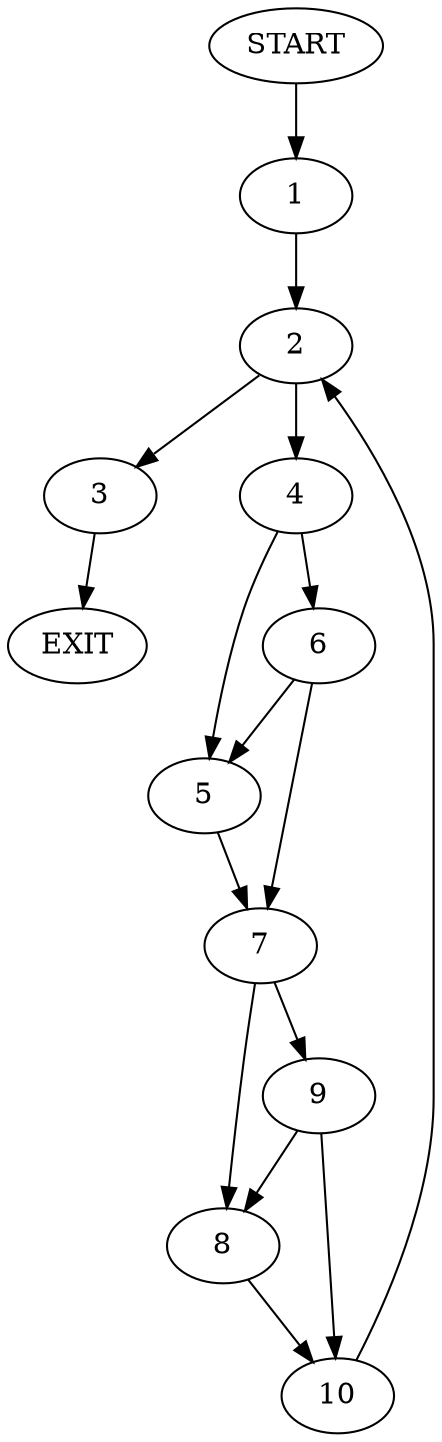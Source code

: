 digraph {
0 [label="START"];
1;
2;
3;
4;
5;
6;
7;
8;
9;
10;
11 [label="EXIT"];
0 -> 1;
1 -> 2;
2 -> 3;
2 -> 4;
4 -> 5;
4 -> 6;
3 -> 11;
5 -> 7;
6 -> 7;
6 -> 5;
7 -> 8;
7 -> 9;
9 -> 8;
9 -> 10;
8 -> 10;
10 -> 2;
}